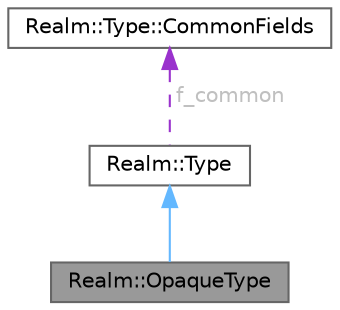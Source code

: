 digraph "Realm::OpaqueType"
{
 // LATEX_PDF_SIZE
  bgcolor="transparent";
  edge [fontname=Helvetica,fontsize=10,labelfontname=Helvetica,labelfontsize=10];
  node [fontname=Helvetica,fontsize=10,shape=box,height=0.2,width=0.4];
  Node1 [id="Node000001",label="Realm::OpaqueType",height=0.2,width=0.4,color="gray40", fillcolor="grey60", style="filled", fontcolor="black",tooltip=" "];
  Node2 -> Node1 [id="edge1_Node000001_Node000002",dir="back",color="steelblue1",style="solid",tooltip=" "];
  Node2 [id="Node000002",label="Realm::Type",height=0.2,width=0.4,color="gray40", fillcolor="white", style="filled",URL="$classRealm_1_1Type.html",tooltip=" "];
  Node3 -> Node2 [id="edge2_Node000002_Node000003",dir="back",color="darkorchid3",style="dashed",tooltip=" ",label=" f_common",fontcolor="grey" ];
  Node3 [id="Node000003",label="Realm::Type::CommonFields",height=0.2,width=0.4,color="gray40", fillcolor="white", style="filled",URL="$structRealm_1_1Type_1_1CommonFields.html",tooltip=" "];
}
